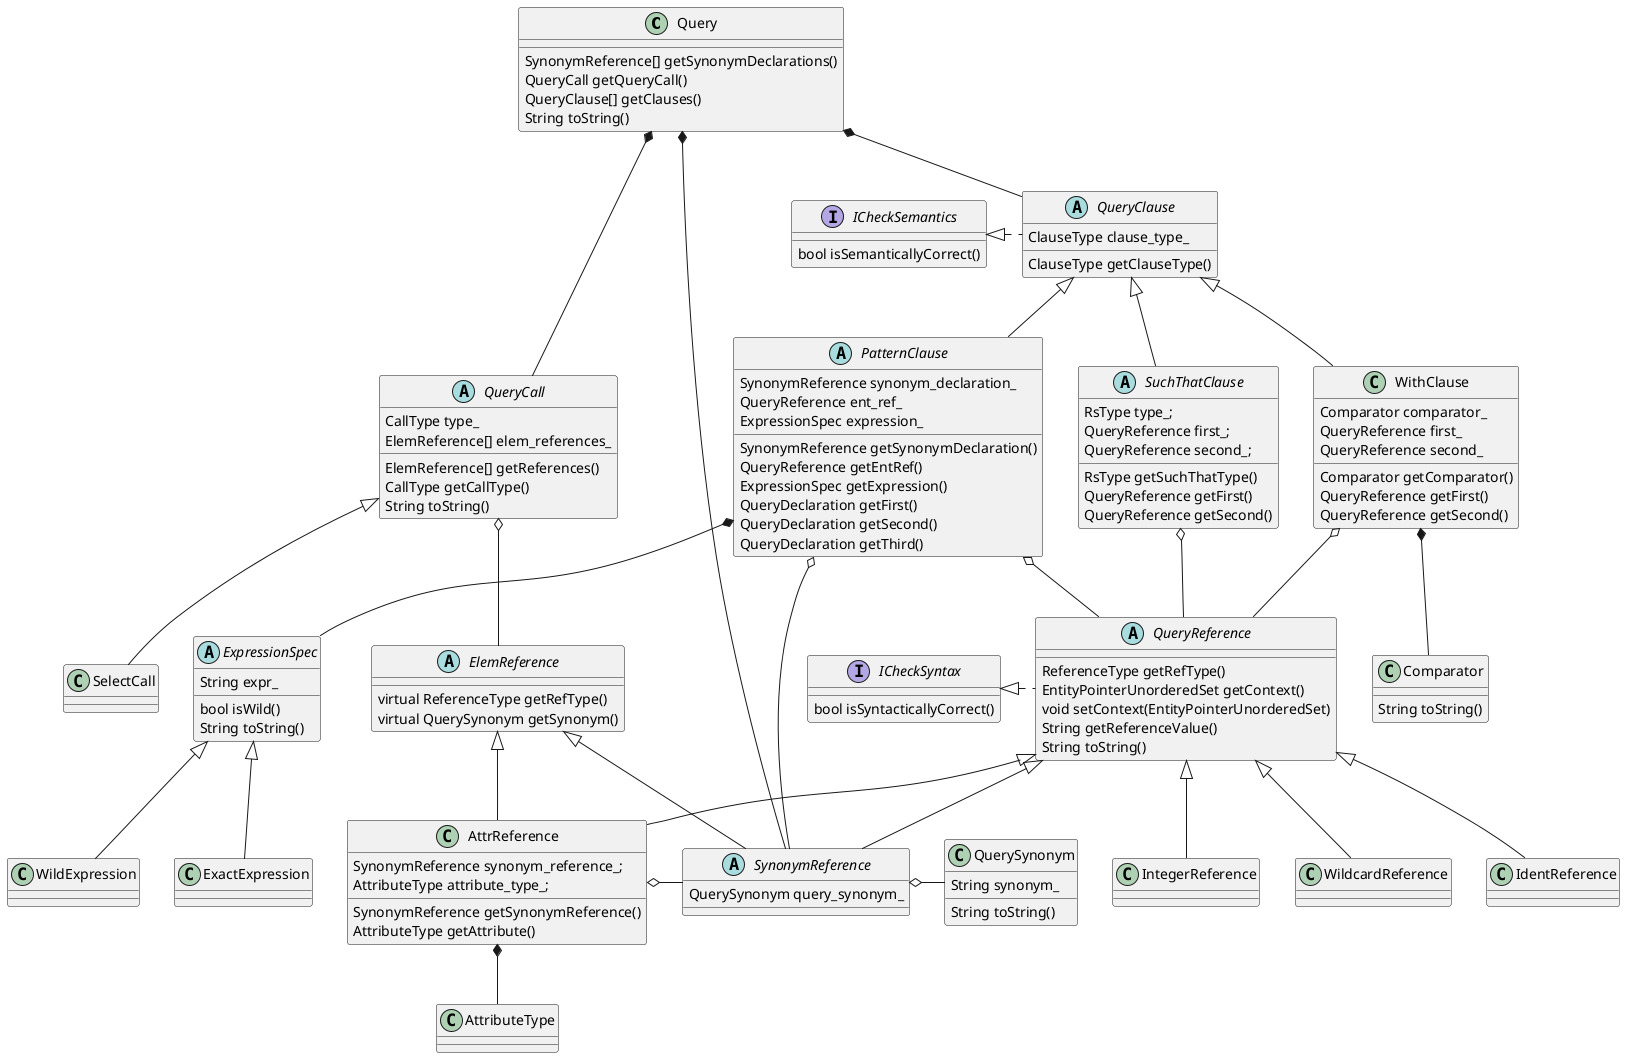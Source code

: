 @startuml

class Query {
    SynonymReference[] getSynonymDeclarations()
    QueryCall getQueryCall()
    QueryClause[] getClauses()
    String toString()
}

abstract QueryReference{
    ReferenceType getRefType()
    EntityPointerUnorderedSet getContext()
    void setContext(EntityPointerUnorderedSet)
    String getReferenceValue()
    String toString()
}

class WildcardReference {
}

class IdentReference {
}

class IntegerReference {
}

abstract ElemReference {
    virtual ReferenceType getRefType()
    virtual QuerySynonym getSynonym()
}

class AttrReference  {
    SynonymReference synonym_reference_;
    AttributeType attribute_type_;
    SynonymReference getSynonymReference()
    AttributeType getAttribute()
}

abstract SynonymReference {
    QuerySynonym query_synonym_
}

class QuerySynonym{
    String synonym_
    String toString()
}
abstract QueryCall {
    CallType type_
    ElemReference[] elem_references_
    ElemReference[] getReferences()
    CallType getCallType()
    String toString()
}

class SelectCall {
}

abstract class QueryClause {
    ClauseType clause_type_
    ClauseType getClauseType()
}

abstract class SuchThatClause {
    RsType type_;
    QueryReference first_;
    QueryReference second_;
    RsType getSuchThatType()
    QueryReference getFirst()
    QueryReference getSecond()
}

class WithClause {
    Comparator comparator_
    QueryReference first_
    QueryReference second_
    Comparator getComparator()
    QueryReference getFirst()
    QueryReference getSecond()
}

class Comparator {
    String toString()
}

class PatternClause  {
    SynonymReference synonym_declaration_
    QueryReference ent_ref_
    ExpressionSpec expression_
    SynonymReference getSynonymDeclaration()
    QueryReference getEntRef()
    ExpressionSpec getExpression()
}


abstract class PatternClause {
    QueryDeclaration getFirst()
    QueryDeclaration getSecond()
    QueryDeclaration getThird()
}

abstract ExpressionSpec {
    String expr_
    bool isWild()
    String toString()
}

class ExactExpression {
}

class WildExpression {
}

interface ICheckSyntax {
    bool isSyntacticallyCorrect()
}

interface ICheckSemantics {
    bool isSemanticallyCorrect()
}

Query *-down- SynonymReference
Query *-down- QueryCall
Query *-down- QueryClause

QueryCall o-down- ElemReference
QueryCall <|-down- SelectCall

ICheckSyntax <|.down QueryReference

QueryReference <|-down- IdentReference
QueryReference <|-down- IntegerReference
QueryReference <|-down- SynonymReference
QueryReference <|-down- AttrReference
QueryReference <|-down- WildcardReference

ElemReference <|-down- SynonymReference
ElemReference <|-down- AttrReference

ExpressionSpec <|-down- ExactExpression
ExpressionSpec <|-down- WildExpression

SynonymReference o-right- QuerySynonym

AttrReference o-right- SynonymReference
AttrReference *-down- AttributeType

ICheckSemantics <|.down QueryClause

QueryClause <|-down- SuchThatClause
QueryClause <|-down- PatternClause
QueryClause <|-down- WithClause

SuchThatClause o-down- QueryReference

PatternClause o-down- QueryReference
PatternClause o-down- SynonymReference
PatternClause *-down- ExpressionSpec

WithClause o-down- QueryReference
WithClause *-down- Comparator
@enduml